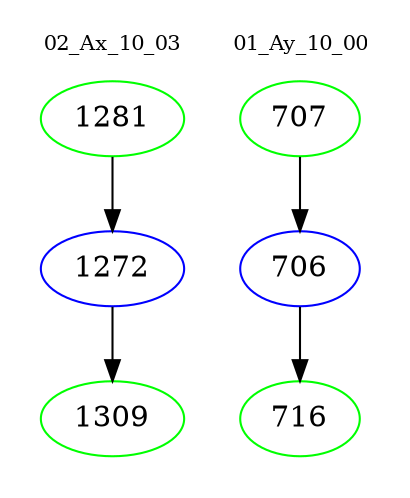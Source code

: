 digraph{
subgraph cluster_0 {
color = white
label = "02_Ax_10_03";
fontsize=10;
T0_1281 [label="1281", color="green"]
T0_1281 -> T0_1272 [color="black"]
T0_1272 [label="1272", color="blue"]
T0_1272 -> T0_1309 [color="black"]
T0_1309 [label="1309", color="green"]
}
subgraph cluster_1 {
color = white
label = "01_Ay_10_00";
fontsize=10;
T1_707 [label="707", color="green"]
T1_707 -> T1_706 [color="black"]
T1_706 [label="706", color="blue"]
T1_706 -> T1_716 [color="black"]
T1_716 [label="716", color="green"]
}
}
